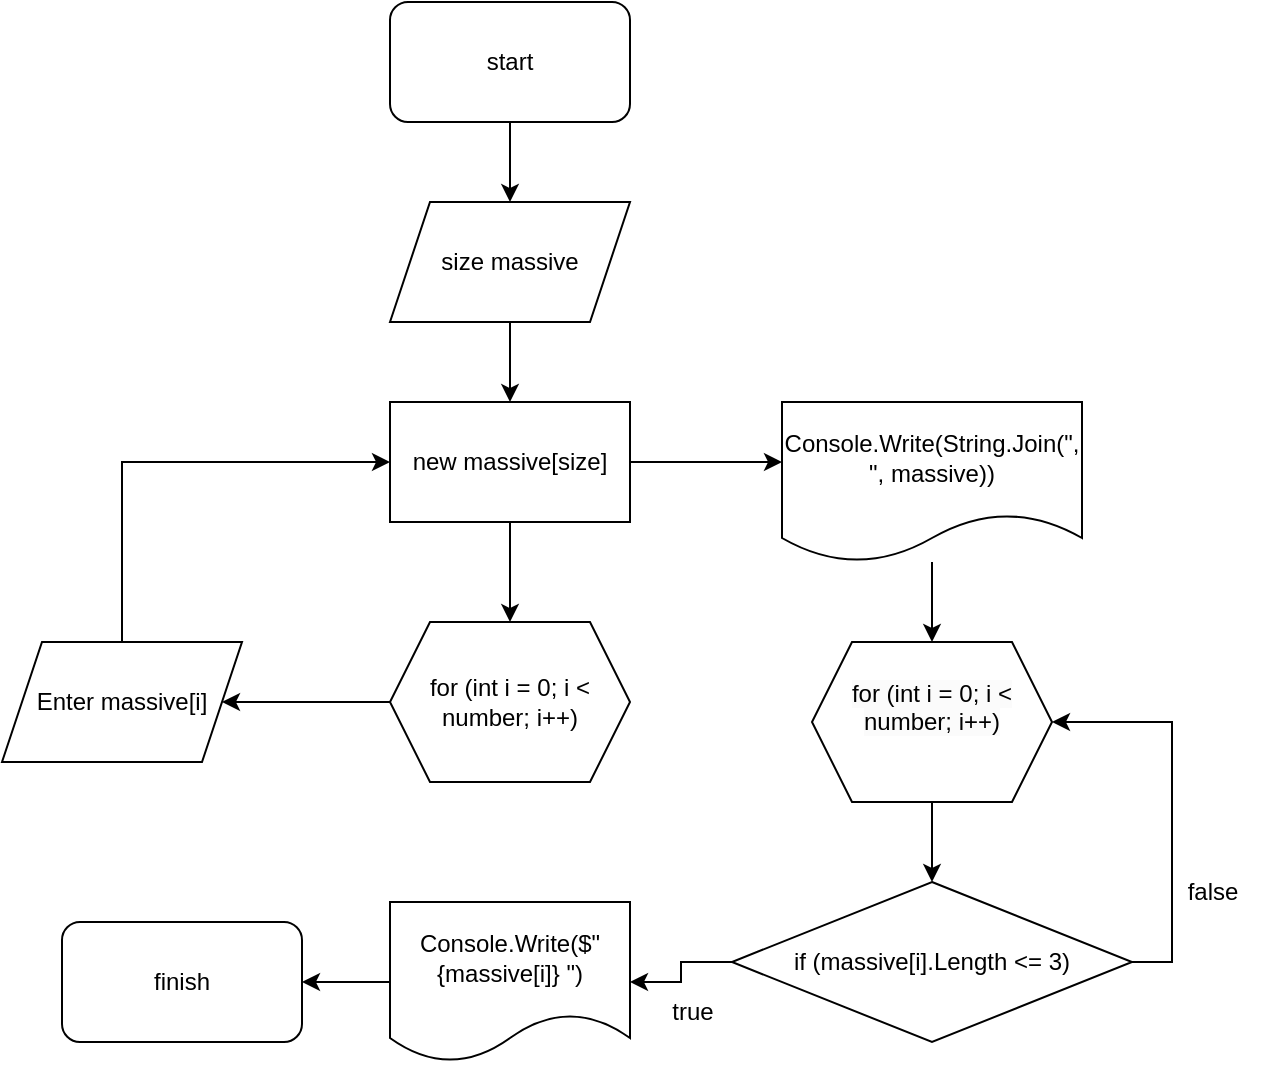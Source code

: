 <mxfile version="21.0.6" type="device"><diagram name="Страница 1" id="Y8tbhrNWwZA4hnFwRiXm"><mxGraphModel dx="1009" dy="550" grid="1" gridSize="10" guides="1" tooltips="1" connect="1" arrows="1" fold="1" page="1" pageScale="1" pageWidth="827" pageHeight="1169" math="0" shadow="0"><root><mxCell id="0"/><mxCell id="1" parent="0"/><mxCell id="f_aLrAEZ-x4-0TdCZpmd-3" style="edgeStyle=orthogonalEdgeStyle;rounded=0;orthogonalLoop=1;jettySize=auto;html=1;exitX=0.5;exitY=1;exitDx=0;exitDy=0;entryX=0.5;entryY=0;entryDx=0;entryDy=0;" edge="1" parent="1" source="f_aLrAEZ-x4-0TdCZpmd-1"><mxGeometry relative="1" as="geometry"><mxPoint x="414" y="110" as="targetPoint"/></mxGeometry></mxCell><mxCell id="f_aLrAEZ-x4-0TdCZpmd-1" value="start" style="rounded=1;whiteSpace=wrap;html=1;" vertex="1" parent="1"><mxGeometry x="354" y="10" width="120" height="60" as="geometry"/></mxCell><mxCell id="f_aLrAEZ-x4-0TdCZpmd-6" value="" style="edgeStyle=orthogonalEdgeStyle;rounded=0;orthogonalLoop=1;jettySize=auto;html=1;" edge="1" parent="1" source="f_aLrAEZ-x4-0TdCZpmd-4" target="f_aLrAEZ-x4-0TdCZpmd-5"><mxGeometry relative="1" as="geometry"/></mxCell><mxCell id="f_aLrAEZ-x4-0TdCZpmd-4" value="size massive" style="shape=parallelogram;perimeter=parallelogramPerimeter;whiteSpace=wrap;html=1;fixedSize=1;" vertex="1" parent="1"><mxGeometry x="354" y="110" width="120" height="60" as="geometry"/></mxCell><mxCell id="f_aLrAEZ-x4-0TdCZpmd-8" style="edgeStyle=orthogonalEdgeStyle;rounded=0;orthogonalLoop=1;jettySize=auto;html=1;exitX=0.5;exitY=1;exitDx=0;exitDy=0;entryX=0.5;entryY=0;entryDx=0;entryDy=0;" edge="1" parent="1" source="f_aLrAEZ-x4-0TdCZpmd-5"><mxGeometry relative="1" as="geometry"><mxPoint x="414" y="320" as="targetPoint"/></mxGeometry></mxCell><mxCell id="f_aLrAEZ-x4-0TdCZpmd-14" style="edgeStyle=orthogonalEdgeStyle;rounded=0;orthogonalLoop=1;jettySize=auto;html=1;exitX=1;exitY=0.5;exitDx=0;exitDy=0;entryX=0;entryY=0.5;entryDx=0;entryDy=0;" edge="1" parent="1" source="f_aLrAEZ-x4-0TdCZpmd-5"><mxGeometry relative="1" as="geometry"><mxPoint x="550" y="240" as="targetPoint"/></mxGeometry></mxCell><mxCell id="f_aLrAEZ-x4-0TdCZpmd-5" value="new massive[size]" style="rounded=0;whiteSpace=wrap;html=1;" vertex="1" parent="1"><mxGeometry x="354" y="210" width="120" height="60" as="geometry"/></mxCell><mxCell id="f_aLrAEZ-x4-0TdCZpmd-11" style="edgeStyle=orthogonalEdgeStyle;rounded=0;orthogonalLoop=1;jettySize=auto;html=1;exitX=0;exitY=0.5;exitDx=0;exitDy=0;" edge="1" parent="1" source="f_aLrAEZ-x4-0TdCZpmd-9" target="f_aLrAEZ-x4-0TdCZpmd-10"><mxGeometry relative="1" as="geometry"/></mxCell><mxCell id="f_aLrAEZ-x4-0TdCZpmd-9" value="for (int i = 0; i &amp;lt; number; i++)" style="shape=hexagon;perimeter=hexagonPerimeter2;whiteSpace=wrap;html=1;fixedSize=1;" vertex="1" parent="1"><mxGeometry x="354" y="320" width="120" height="80" as="geometry"/></mxCell><mxCell id="f_aLrAEZ-x4-0TdCZpmd-12" style="edgeStyle=orthogonalEdgeStyle;rounded=0;orthogonalLoop=1;jettySize=auto;html=1;exitX=0.5;exitY=0;exitDx=0;exitDy=0;entryX=0;entryY=0.5;entryDx=0;entryDy=0;" edge="1" parent="1" source="f_aLrAEZ-x4-0TdCZpmd-10" target="f_aLrAEZ-x4-0TdCZpmd-5"><mxGeometry relative="1" as="geometry"/></mxCell><mxCell id="f_aLrAEZ-x4-0TdCZpmd-10" value="Enter massive[i]" style="shape=parallelogram;perimeter=parallelogramPerimeter;whiteSpace=wrap;html=1;fixedSize=1;" vertex="1" parent="1"><mxGeometry x="160" y="330" width="120" height="60" as="geometry"/></mxCell><mxCell id="f_aLrAEZ-x4-0TdCZpmd-17" value="" style="edgeStyle=orthogonalEdgeStyle;rounded=0;orthogonalLoop=1;jettySize=auto;html=1;" edge="1" parent="1" source="f_aLrAEZ-x4-0TdCZpmd-15" target="f_aLrAEZ-x4-0TdCZpmd-16"><mxGeometry relative="1" as="geometry"/></mxCell><mxCell id="f_aLrAEZ-x4-0TdCZpmd-15" value="Console.Write(String.Join(&quot;, &quot;, massive))" style="shape=document;whiteSpace=wrap;html=1;boundedLbl=1;" vertex="1" parent="1"><mxGeometry x="550" y="210" width="150" height="80" as="geometry"/></mxCell><mxCell id="f_aLrAEZ-x4-0TdCZpmd-19" value="" style="edgeStyle=orthogonalEdgeStyle;rounded=0;orthogonalLoop=1;jettySize=auto;html=1;" edge="1" parent="1" source="f_aLrAEZ-x4-0TdCZpmd-16" target="f_aLrAEZ-x4-0TdCZpmd-18"><mxGeometry relative="1" as="geometry"/></mxCell><mxCell id="f_aLrAEZ-x4-0TdCZpmd-16" value="&#10;&lt;span style=&quot;color: rgb(0, 0, 0); font-family: Helvetica; font-size: 12px; font-style: normal; font-variant-ligatures: normal; font-variant-caps: normal; font-weight: 400; letter-spacing: normal; orphans: 2; text-align: center; text-indent: 0px; text-transform: none; widows: 2; word-spacing: 0px; -webkit-text-stroke-width: 0px; background-color: rgb(251, 251, 251); text-decoration-thickness: initial; text-decoration-style: initial; text-decoration-color: initial; float: none; display: inline !important;&quot;&gt;for (int i = 0; i &amp;lt; number; i++)&lt;/span&gt;&#10;&#10;" style="shape=hexagon;perimeter=hexagonPerimeter2;whiteSpace=wrap;html=1;fixedSize=1;" vertex="1" parent="1"><mxGeometry x="565" y="330" width="120" height="80" as="geometry"/></mxCell><mxCell id="f_aLrAEZ-x4-0TdCZpmd-21" style="edgeStyle=orthogonalEdgeStyle;rounded=0;orthogonalLoop=1;jettySize=auto;html=1;exitX=1;exitY=0.5;exitDx=0;exitDy=0;entryX=1;entryY=0.5;entryDx=0;entryDy=0;" edge="1" parent="1" source="f_aLrAEZ-x4-0TdCZpmd-18" target="f_aLrAEZ-x4-0TdCZpmd-16"><mxGeometry relative="1" as="geometry"/></mxCell><mxCell id="f_aLrAEZ-x4-0TdCZpmd-24" value="" style="edgeStyle=orthogonalEdgeStyle;rounded=0;orthogonalLoop=1;jettySize=auto;html=1;" edge="1" parent="1" source="f_aLrAEZ-x4-0TdCZpmd-18" target="f_aLrAEZ-x4-0TdCZpmd-23"><mxGeometry relative="1" as="geometry"/></mxCell><mxCell id="f_aLrAEZ-x4-0TdCZpmd-18" value="if (massive[i].Length &amp;lt;= 3)" style="rhombus;whiteSpace=wrap;html=1;" vertex="1" parent="1"><mxGeometry x="525" y="450" width="200" height="80" as="geometry"/></mxCell><mxCell id="f_aLrAEZ-x4-0TdCZpmd-20" value="true" style="text;html=1;align=center;verticalAlign=middle;resizable=0;points=[];autosize=1;strokeColor=none;fillColor=none;" vertex="1" parent="1"><mxGeometry x="485" y="500" width="40" height="30" as="geometry"/></mxCell><mxCell id="f_aLrAEZ-x4-0TdCZpmd-22" value="false" style="text;html=1;align=center;verticalAlign=middle;resizable=0;points=[];autosize=1;strokeColor=none;fillColor=none;" vertex="1" parent="1"><mxGeometry x="740" y="440" width="50" height="30" as="geometry"/></mxCell><mxCell id="f_aLrAEZ-x4-0TdCZpmd-26" value="" style="edgeStyle=orthogonalEdgeStyle;rounded=0;orthogonalLoop=1;jettySize=auto;html=1;" edge="1" parent="1" source="f_aLrAEZ-x4-0TdCZpmd-23" target="f_aLrAEZ-x4-0TdCZpmd-25"><mxGeometry relative="1" as="geometry"/></mxCell><mxCell id="f_aLrAEZ-x4-0TdCZpmd-23" value="Console.Write($&quot;{massive[i]} &quot;)" style="shape=document;whiteSpace=wrap;html=1;boundedLbl=1;" vertex="1" parent="1"><mxGeometry x="354" y="460" width="120" height="80" as="geometry"/></mxCell><mxCell id="f_aLrAEZ-x4-0TdCZpmd-25" value="finish" style="rounded=1;whiteSpace=wrap;html=1;" vertex="1" parent="1"><mxGeometry x="190" y="470" width="120" height="60" as="geometry"/></mxCell></root></mxGraphModel></diagram></mxfile>